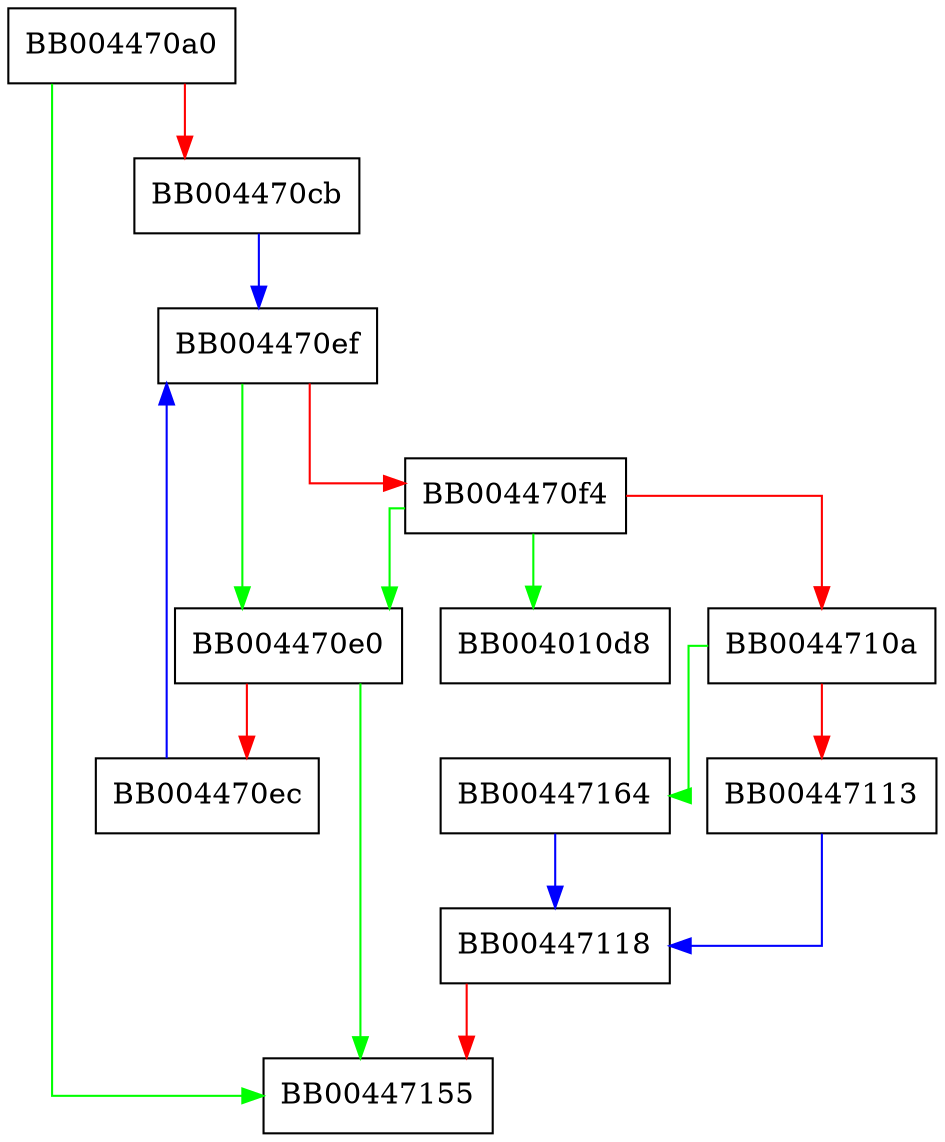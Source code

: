 digraph del_session {
  node [shape="box"];
  graph [splines=ortho];
  BB004470a0 -> BB00447155 [color="green"];
  BB004470a0 -> BB004470cb [color="red"];
  BB004470cb -> BB004470ef [color="blue"];
  BB004470e0 -> BB00447155 [color="green"];
  BB004470e0 -> BB004470ec [color="red"];
  BB004470ec -> BB004470ef [color="blue"];
  BB004470ef -> BB004470e0 [color="green"];
  BB004470ef -> BB004470f4 [color="red"];
  BB004470f4 -> BB004010d8 [color="green"];
  BB004470f4 -> BB004470e0 [color="green"];
  BB004470f4 -> BB0044710a [color="red"];
  BB0044710a -> BB00447164 [color="green"];
  BB0044710a -> BB00447113 [color="red"];
  BB00447113 -> BB00447118 [color="blue"];
  BB00447118 -> BB00447155 [color="red"];
  BB00447164 -> BB00447118 [color="blue"];
}